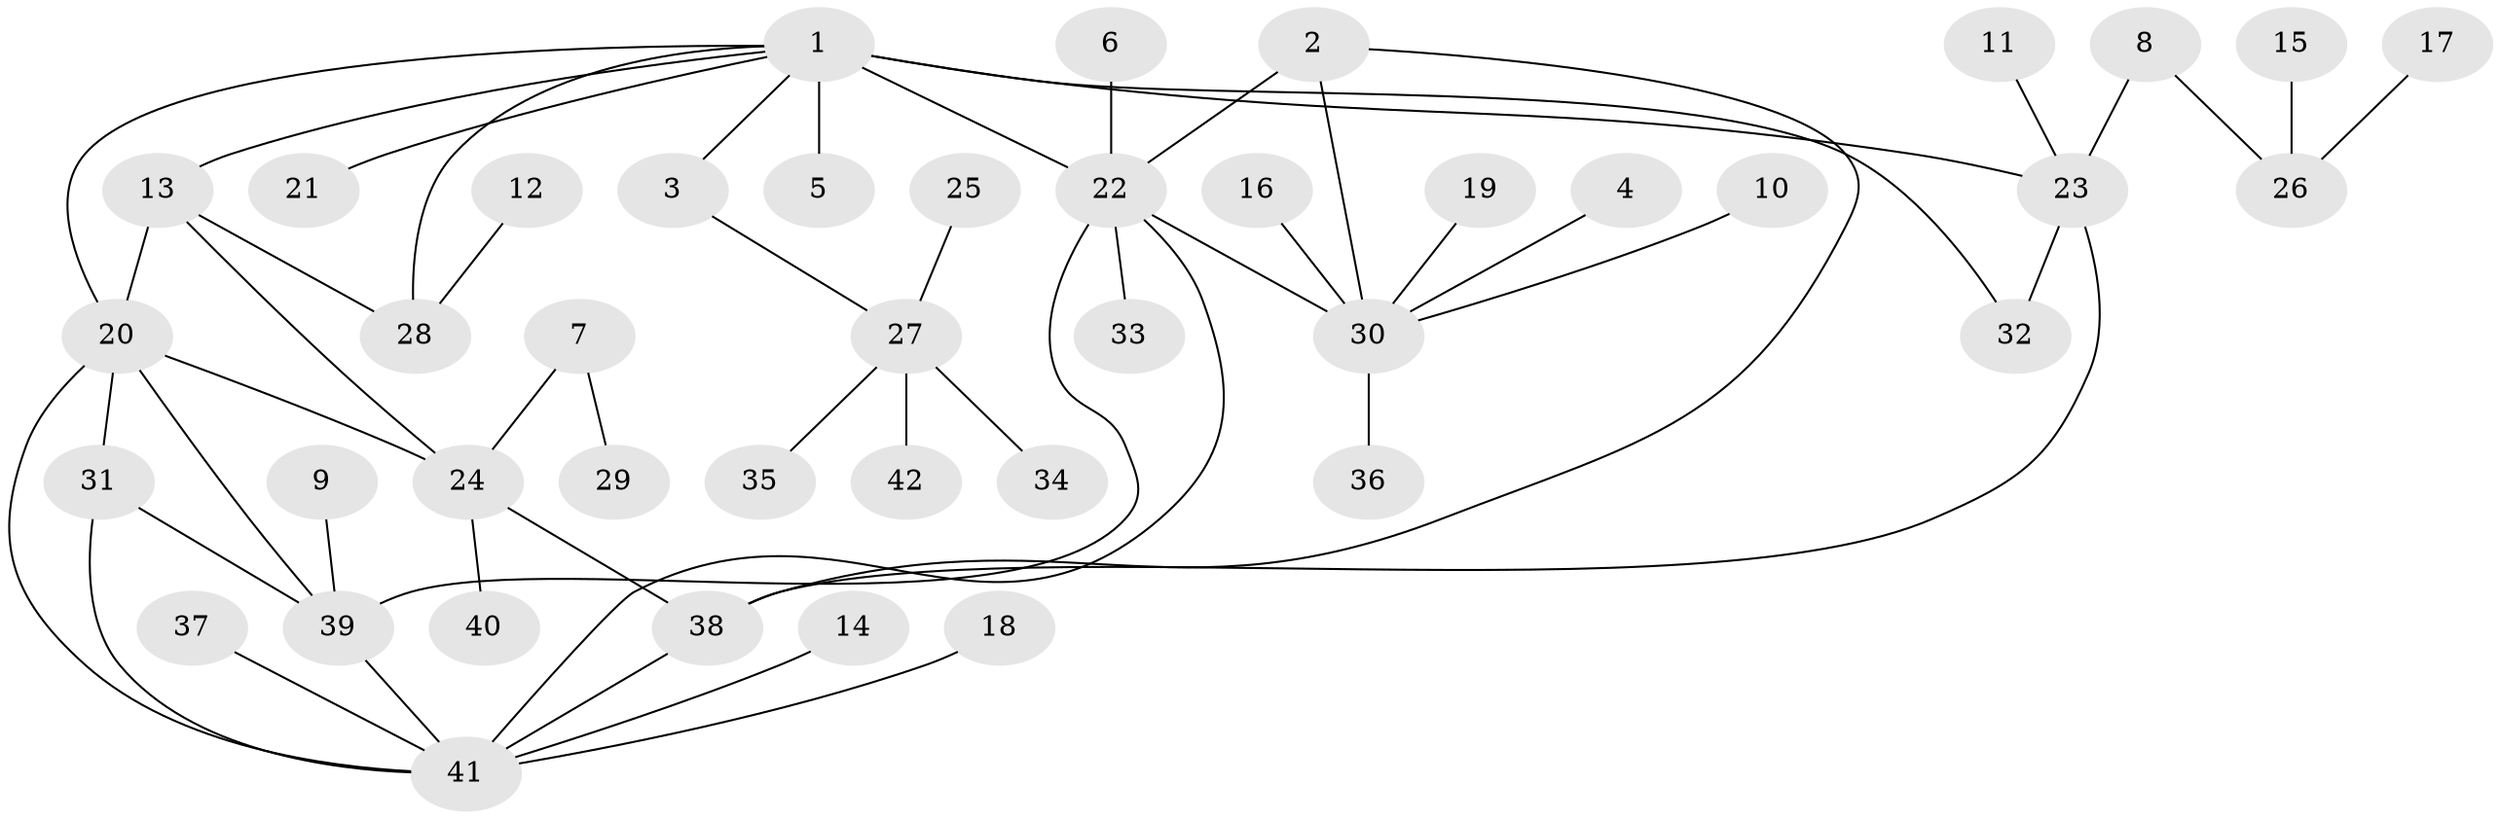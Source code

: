 // original degree distribution, {5: 0.0963855421686747, 6: 0.03614457831325301, 8: 0.012048192771084338, 4: 0.03614457831325301, 9: 0.03614457831325301, 7: 0.04819277108433735, 1: 0.5662650602409639, 2: 0.12048192771084337, 3: 0.04819277108433735}
// Generated by graph-tools (version 1.1) at 2025/26/03/09/25 03:26:41]
// undirected, 42 vertices, 54 edges
graph export_dot {
graph [start="1"]
  node [color=gray90,style=filled];
  1;
  2;
  3;
  4;
  5;
  6;
  7;
  8;
  9;
  10;
  11;
  12;
  13;
  14;
  15;
  16;
  17;
  18;
  19;
  20;
  21;
  22;
  23;
  24;
  25;
  26;
  27;
  28;
  29;
  30;
  31;
  32;
  33;
  34;
  35;
  36;
  37;
  38;
  39;
  40;
  41;
  42;
  1 -- 3 [weight=1.0];
  1 -- 5 [weight=1.0];
  1 -- 13 [weight=2.0];
  1 -- 20 [weight=1.0];
  1 -- 21 [weight=1.0];
  1 -- 22 [weight=3.0];
  1 -- 23 [weight=2.0];
  1 -- 28 [weight=2.0];
  1 -- 32 [weight=2.0];
  2 -- 22 [weight=2.0];
  2 -- 30 [weight=1.0];
  2 -- 38 [weight=1.0];
  3 -- 27 [weight=1.0];
  4 -- 30 [weight=1.0];
  6 -- 22 [weight=1.0];
  7 -- 24 [weight=1.0];
  7 -- 29 [weight=1.0];
  8 -- 23 [weight=1.0];
  8 -- 26 [weight=1.0];
  9 -- 39 [weight=1.0];
  10 -- 30 [weight=1.0];
  11 -- 23 [weight=1.0];
  12 -- 28 [weight=1.0];
  13 -- 20 [weight=1.0];
  13 -- 24 [weight=1.0];
  13 -- 28 [weight=1.0];
  14 -- 41 [weight=1.0];
  15 -- 26 [weight=1.0];
  16 -- 30 [weight=1.0];
  17 -- 26 [weight=1.0];
  18 -- 41 [weight=1.0];
  19 -- 30 [weight=1.0];
  20 -- 24 [weight=1.0];
  20 -- 31 [weight=1.0];
  20 -- 39 [weight=1.0];
  20 -- 41 [weight=1.0];
  22 -- 30 [weight=2.0];
  22 -- 33 [weight=1.0];
  22 -- 39 [weight=1.0];
  22 -- 41 [weight=1.0];
  23 -- 32 [weight=1.0];
  23 -- 38 [weight=1.0];
  24 -- 38 [weight=3.0];
  24 -- 40 [weight=1.0];
  25 -- 27 [weight=1.0];
  27 -- 34 [weight=1.0];
  27 -- 35 [weight=1.0];
  27 -- 42 [weight=1.0];
  30 -- 36 [weight=1.0];
  31 -- 39 [weight=1.0];
  31 -- 41 [weight=1.0];
  37 -- 41 [weight=1.0];
  38 -- 41 [weight=1.0];
  39 -- 41 [weight=1.0];
}
